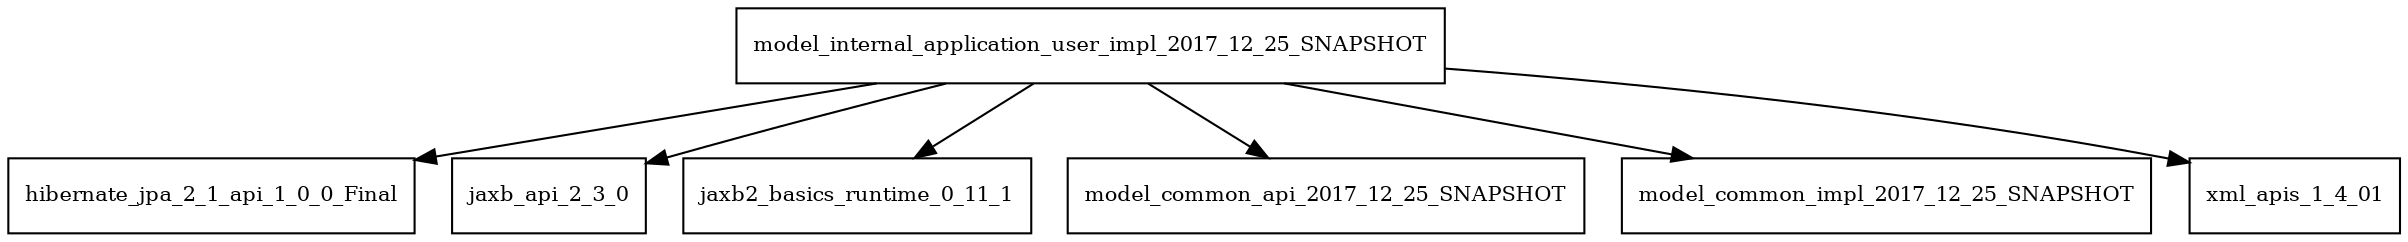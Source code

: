 digraph model_internal_application_user_impl_2017_12_25_SNAPSHOT_dependencies {
  node [shape = box, fontsize=10.0];
  model_internal_application_user_impl_2017_12_25_SNAPSHOT -> hibernate_jpa_2_1_api_1_0_0_Final;
  model_internal_application_user_impl_2017_12_25_SNAPSHOT -> jaxb_api_2_3_0;
  model_internal_application_user_impl_2017_12_25_SNAPSHOT -> jaxb2_basics_runtime_0_11_1;
  model_internal_application_user_impl_2017_12_25_SNAPSHOT -> model_common_api_2017_12_25_SNAPSHOT;
  model_internal_application_user_impl_2017_12_25_SNAPSHOT -> model_common_impl_2017_12_25_SNAPSHOT;
  model_internal_application_user_impl_2017_12_25_SNAPSHOT -> xml_apis_1_4_01;
}
